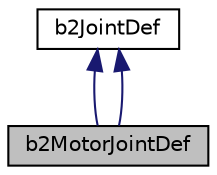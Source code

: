 digraph "b2MotorJointDef"
{
 // LATEX_PDF_SIZE
  edge [fontname="Helvetica",fontsize="10",labelfontname="Helvetica",labelfontsize="10"];
  node [fontname="Helvetica",fontsize="10",shape=record];
  Node1 [label="b2MotorJointDef",height=0.2,width=0.4,color="black", fillcolor="grey75", style="filled", fontcolor="black",tooltip="Motor joint definition."];
  Node2 -> Node1 [dir="back",color="midnightblue",fontsize="10",style="solid"];
  Node2 [label="b2JointDef",height=0.2,width=0.4,color="black", fillcolor="white", style="filled",URL="$structb2JointDef.html",tooltip="Joint definitions are used to construct joints."];
  Node2 -> Node1 [dir="back",color="midnightblue",fontsize="10",style="solid"];
}
